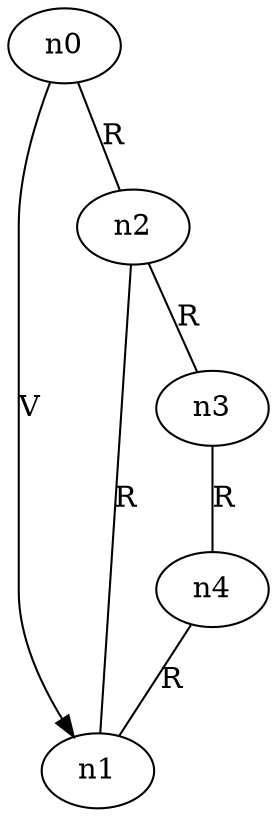 digraph {
	n0; n1; n2; n3; n4
n0 -> n1 [label="V"]
n0 -> n2 [label="R",dir=none]
n2 -> n1 [label="R",dir=none]
n2 -> n3 [label="R",dir=none]
n3 -> n4 [label="R",dir=none]
n4 -> n1 [label="R",dir=none]
}
